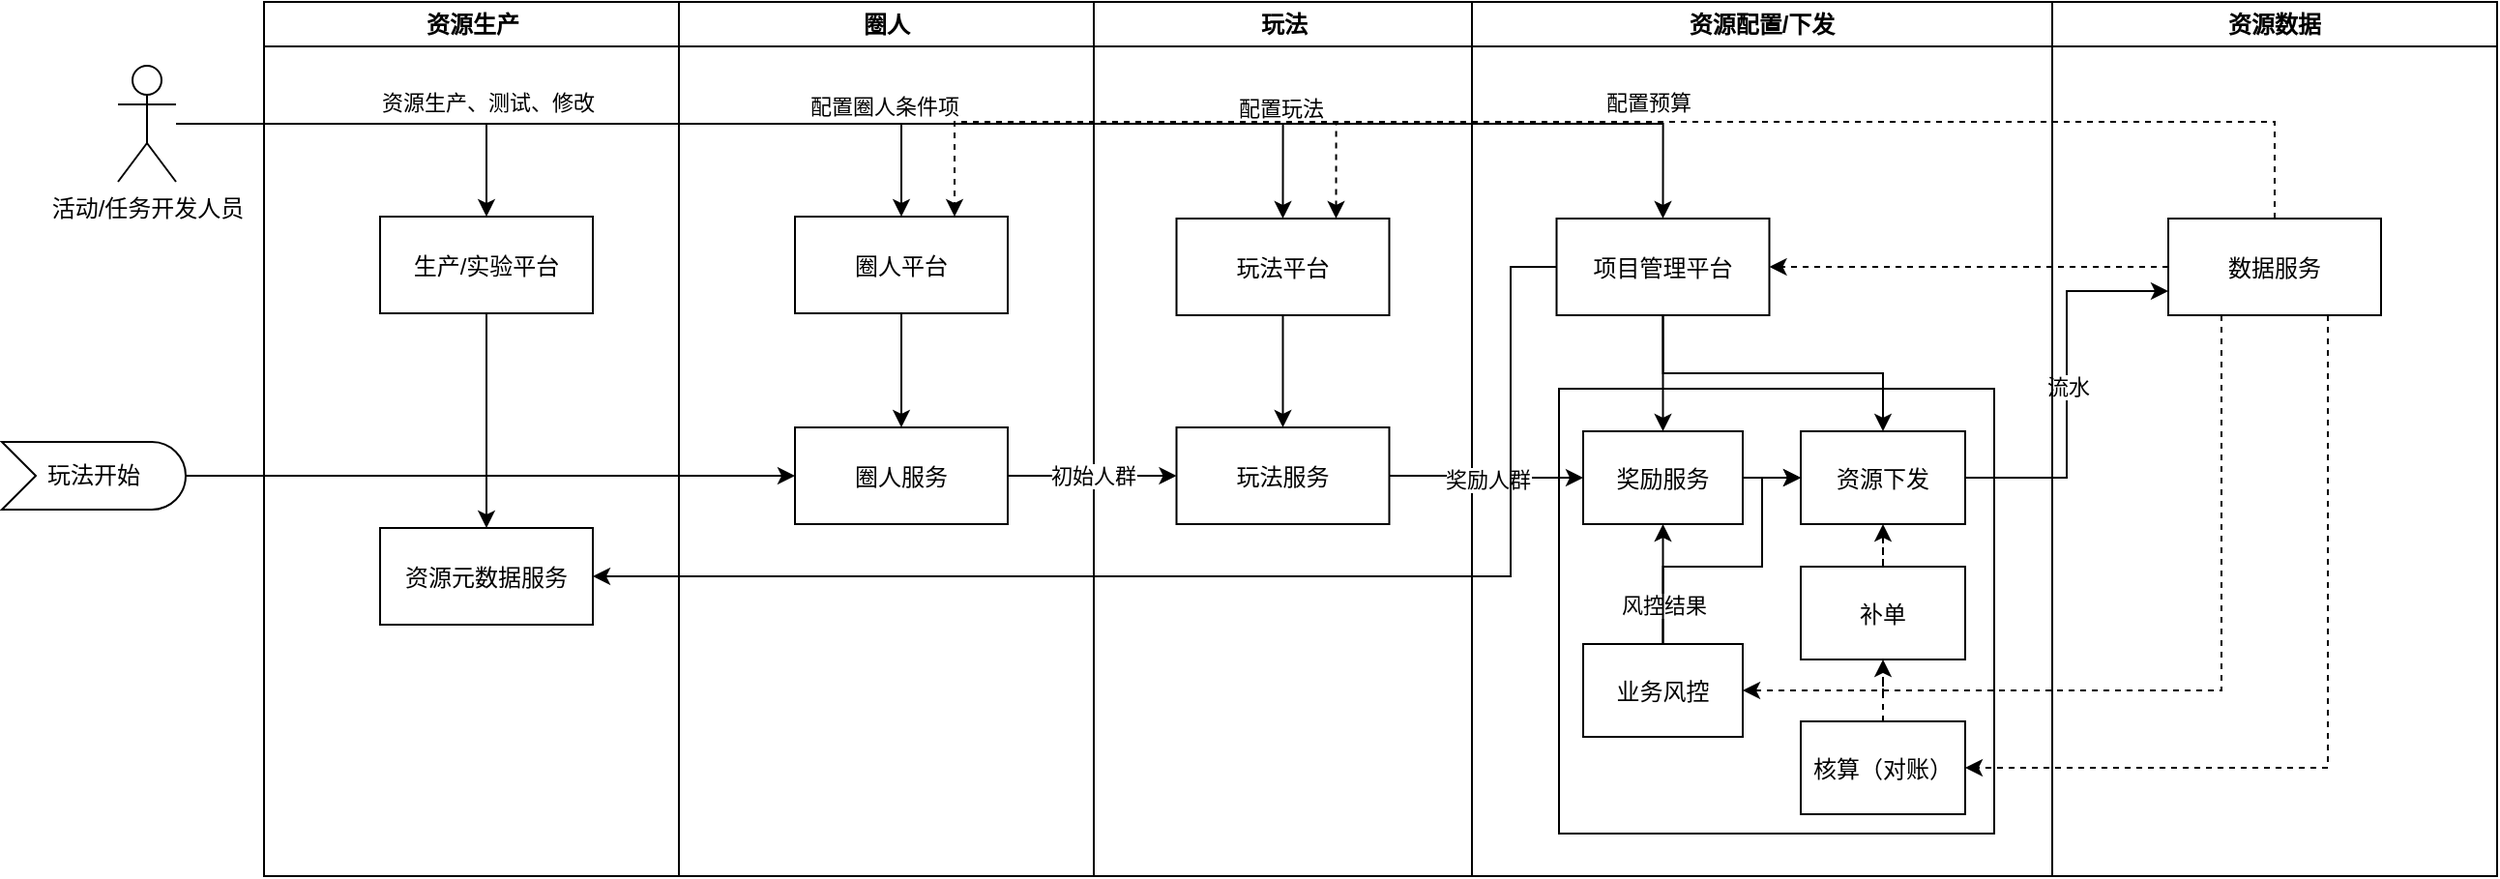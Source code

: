 <mxfile version="14.0.1" type="github">
  <diagram name="Page-1" id="e7e014a7-5840-1c2e-5031-d8a46d1fe8dd">
    <mxGraphModel dx="2115" dy="574" grid="1" gridSize="10" guides="1" tooltips="1" connect="1" arrows="1" fold="1" page="1" pageScale="1" pageWidth="1169" pageHeight="826" background="#ffffff" math="0" shadow="0">
      <root>
        <mxCell id="0" />
        <mxCell id="1" parent="0" />
        <mxCell id="2" value="圈人" style="swimlane;whiteSpace=wrap" parent="1" vertex="1">
          <mxGeometry x="170" y="128" width="214.5" height="452" as="geometry" />
        </mxCell>
        <mxCell id="Wkxa0QbtelDB-Q0z7keD-55" style="edgeStyle=orthogonalEdgeStyle;rounded=0;orthogonalLoop=1;jettySize=auto;html=1;entryX=0.5;entryY=0;entryDx=0;entryDy=0;" parent="2" source="7" target="8" edge="1">
          <mxGeometry relative="1" as="geometry" />
        </mxCell>
        <mxCell id="7" value="圈人平台" style="" parent="2" vertex="1">
          <mxGeometry x="60" y="111" width="110" height="50" as="geometry" />
        </mxCell>
        <mxCell id="8" value="圈人服务" style="" parent="2" vertex="1">
          <mxGeometry x="60" y="220" width="110" height="50" as="geometry" />
        </mxCell>
        <mxCell id="3" value="玩法" style="swimlane;whiteSpace=wrap" parent="1" vertex="1">
          <mxGeometry x="384.5" y="128" width="195.5" height="452" as="geometry" />
        </mxCell>
        <mxCell id="Wkxa0QbtelDB-Q0z7keD-56" style="edgeStyle=orthogonalEdgeStyle;rounded=0;orthogonalLoop=1;jettySize=auto;html=1;entryX=0.5;entryY=0;entryDx=0;entryDy=0;" parent="3" source="15" target="16" edge="1">
          <mxGeometry relative="1" as="geometry" />
        </mxCell>
        <mxCell id="15" value="玩法平台" style="" parent="3" vertex="1">
          <mxGeometry x="42.75" y="112" width="110" height="50" as="geometry" />
        </mxCell>
        <mxCell id="16" value="玩法服务" style="" parent="3" vertex="1">
          <mxGeometry x="42.75" y="220" width="110" height="50" as="geometry" />
        </mxCell>
        <mxCell id="4" value="资源配置/下发" style="swimlane;whiteSpace=wrap" parent="1" vertex="1">
          <mxGeometry x="580" y="128" width="300" height="452" as="geometry" />
        </mxCell>
        <mxCell id="Wkxa0QbtelDB-Q0z7keD-42" value="" style="" parent="4" vertex="1">
          <mxGeometry x="45" y="200" width="225" height="230" as="geometry" />
        </mxCell>
        <mxCell id="PMtyJJm1HSsquo6dEPXw-30" style="edgeStyle=orthogonalEdgeStyle;rounded=0;orthogonalLoop=1;jettySize=auto;html=1;entryX=0.5;entryY=0;entryDx=0;entryDy=0;" parent="4" source="Wkxa0QbtelDB-Q0z7keD-41" target="PMtyJJm1HSsquo6dEPXw-18" edge="1">
          <mxGeometry relative="1" as="geometry" />
        </mxCell>
        <mxCell id="Wkxa0QbtelDB-Q0z7keD-41" value="项目管理平台" style="" parent="4" vertex="1">
          <mxGeometry x="43.75" y="112" width="110" height="50" as="geometry" />
        </mxCell>
        <mxCell id="PMtyJJm1HSsquo6dEPXw-22" style="edgeStyle=orthogonalEdgeStyle;rounded=0;orthogonalLoop=1;jettySize=auto;html=1;entryX=0;entryY=0.5;entryDx=0;entryDy=0;" parent="4" source="PMtyJJm1HSsquo6dEPXw-18" target="PMtyJJm1HSsquo6dEPXw-19" edge="1">
          <mxGeometry relative="1" as="geometry" />
        </mxCell>
        <mxCell id="PMtyJJm1HSsquo6dEPXw-18" value="奖励服务" style="" parent="4" vertex="1">
          <mxGeometry x="57.5" y="222" width="82.5" height="48" as="geometry" />
        </mxCell>
        <mxCell id="PMtyJJm1HSsquo6dEPXw-19" value="资源下发" style="" parent="4" vertex="1">
          <mxGeometry x="170" y="222" width="85" height="48" as="geometry" />
        </mxCell>
        <mxCell id="PMtyJJm1HSsquo6dEPXw-28" style="edgeStyle=orthogonalEdgeStyle;rounded=0;orthogonalLoop=1;jettySize=auto;html=1;entryX=0.5;entryY=1;entryDx=0;entryDy=0;" parent="4" source="PMtyJJm1HSsquo6dEPXw-27" target="PMtyJJm1HSsquo6dEPXw-18" edge="1">
          <mxGeometry relative="1" as="geometry" />
        </mxCell>
        <mxCell id="PMtyJJm1HSsquo6dEPXw-32" value="风控结果" style="edgeLabel;html=1;align=center;verticalAlign=middle;resizable=0;points=[];" parent="PMtyJJm1HSsquo6dEPXw-28" vertex="1" connectable="0">
          <mxGeometry x="0.097" relative="1" as="geometry">
            <mxPoint x="-0.05" y="14" as="offset" />
          </mxGeometry>
        </mxCell>
        <mxCell id="PMtyJJm1HSsquo6dEPXw-39" style="edgeStyle=orthogonalEdgeStyle;rounded=0;orthogonalLoop=1;jettySize=auto;html=1;entryX=0;entryY=0.5;entryDx=0;entryDy=0;exitX=0.5;exitY=0;exitDx=0;exitDy=0;" parent="4" source="PMtyJJm1HSsquo6dEPXw-27" target="PMtyJJm1HSsquo6dEPXw-19" edge="1">
          <mxGeometry relative="1" as="geometry">
            <Array as="points">
              <mxPoint x="99" y="292" />
              <mxPoint x="150" y="292" />
              <mxPoint x="150" y="246" />
            </Array>
          </mxGeometry>
        </mxCell>
        <mxCell id="PMtyJJm1HSsquo6dEPXw-27" value="业务风控" style="" parent="4" vertex="1">
          <mxGeometry x="57.5" y="332" width="82.5" height="48" as="geometry" />
        </mxCell>
        <mxCell id="Wkxa0QbtelDB-Q0z7keD-57" style="edgeStyle=orthogonalEdgeStyle;rounded=0;orthogonalLoop=1;jettySize=auto;html=1;exitX=0.5;exitY=1;exitDx=0;exitDy=0;" parent="4" source="Wkxa0QbtelDB-Q0z7keD-41" target="PMtyJJm1HSsquo6dEPXw-19" edge="1">
          <mxGeometry relative="1" as="geometry" />
        </mxCell>
        <mxCell id="4Gk3DuUbeuE5WNtbuL6Z-49" style="edgeStyle=orthogonalEdgeStyle;rounded=0;orthogonalLoop=1;jettySize=auto;html=1;entryX=0.5;entryY=1;entryDx=0;entryDy=0;dashed=1;" parent="4" source="4Gk3DuUbeuE5WNtbuL6Z-47" target="PMtyJJm1HSsquo6dEPXw-19" edge="1">
          <mxGeometry relative="1" as="geometry" />
        </mxCell>
        <mxCell id="4Gk3DuUbeuE5WNtbuL6Z-47" value="补单" style="" parent="4" vertex="1">
          <mxGeometry x="170" y="292" width="85" height="48" as="geometry" />
        </mxCell>
        <mxCell id="4Gk3DuUbeuE5WNtbuL6Z-48" style="edgeStyle=orthogonalEdgeStyle;rounded=0;orthogonalLoop=1;jettySize=auto;html=1;entryX=0.5;entryY=1;entryDx=0;entryDy=0;dashed=1;" parent="4" source="4Gk3DuUbeuE5WNtbuL6Z-42" target="4Gk3DuUbeuE5WNtbuL6Z-47" edge="1">
          <mxGeometry relative="1" as="geometry" />
        </mxCell>
        <mxCell id="4Gk3DuUbeuE5WNtbuL6Z-42" value="核算（对账）" style="" parent="4" vertex="1">
          <mxGeometry x="170" y="372" width="85" height="48" as="geometry" />
        </mxCell>
        <mxCell id="Wkxa0QbtelDB-Q0z7keD-45" style="edgeStyle=orthogonalEdgeStyle;rounded=0;orthogonalLoop=1;jettySize=auto;html=1;entryX=0.5;entryY=0;entryDx=0;entryDy=0;" parent="1" source="Wkxa0QbtelDB-Q0z7keD-44" target="7" edge="1">
          <mxGeometry relative="1" as="geometry" />
        </mxCell>
        <mxCell id="Wkxa0QbtelDB-Q0z7keD-48" value="配置圈人条件项" style="edgeLabel;html=1;align=center;verticalAlign=middle;resizable=0;points=[];" parent="Wkxa0QbtelDB-Q0z7keD-45" vertex="1" connectable="0">
          <mxGeometry x="0.727" y="1" relative="1" as="geometry">
            <mxPoint y="-8" as="offset" />
          </mxGeometry>
        </mxCell>
        <mxCell id="XmUrZ2d7nXlU5lwVd_Uo-27" value="资源生产、测试、修改" style="edgeLabel;html=1;align=center;verticalAlign=middle;resizable=0;points=[];" vertex="1" connectable="0" parent="Wkxa0QbtelDB-Q0z7keD-45">
          <mxGeometry x="0.727" y="1" relative="1" as="geometry">
            <mxPoint x="-205" y="-10" as="offset" />
          </mxGeometry>
        </mxCell>
        <mxCell id="Wkxa0QbtelDB-Q0z7keD-46" style="edgeStyle=orthogonalEdgeStyle;rounded=0;orthogonalLoop=1;jettySize=auto;html=1;entryX=0.5;entryY=0;entryDx=0;entryDy=0;" parent="1" source="Wkxa0QbtelDB-Q0z7keD-44" target="15" edge="1">
          <mxGeometry relative="1" as="geometry" />
        </mxCell>
        <mxCell id="Wkxa0QbtelDB-Q0z7keD-49" value="配置玩法" style="edgeLabel;html=1;align=center;verticalAlign=middle;resizable=0;points=[];" parent="Wkxa0QbtelDB-Q0z7keD-46" vertex="1" connectable="0">
          <mxGeometry x="0.836" y="1" relative="1" as="geometry">
            <mxPoint y="-7" as="offset" />
          </mxGeometry>
        </mxCell>
        <mxCell id="XmUrZ2d7nXlU5lwVd_Uo-29" value="配置预算" style="edgeLabel;html=1;align=center;verticalAlign=middle;resizable=0;points=[];" vertex="1" connectable="0" parent="Wkxa0QbtelDB-Q0z7keD-46">
          <mxGeometry x="0.836" y="1" relative="1" as="geometry">
            <mxPoint x="190" y="-10" as="offset" />
          </mxGeometry>
        </mxCell>
        <mxCell id="XmUrZ2d7nXlU5lwVd_Uo-21" style="edgeStyle=orthogonalEdgeStyle;rounded=0;orthogonalLoop=1;jettySize=auto;html=1;entryX=0.5;entryY=0;entryDx=0;entryDy=0;" edge="1" parent="1" source="Wkxa0QbtelDB-Q0z7keD-44" target="XmUrZ2d7nXlU5lwVd_Uo-18">
          <mxGeometry relative="1" as="geometry" />
        </mxCell>
        <mxCell id="XmUrZ2d7nXlU5lwVd_Uo-23" style="edgeStyle=orthogonalEdgeStyle;rounded=0;orthogonalLoop=1;jettySize=auto;html=1;entryX=0.5;entryY=0;entryDx=0;entryDy=0;" edge="1" parent="1" source="Wkxa0QbtelDB-Q0z7keD-44" target="Wkxa0QbtelDB-Q0z7keD-41">
          <mxGeometry relative="1" as="geometry" />
        </mxCell>
        <mxCell id="Wkxa0QbtelDB-Q0z7keD-44" value="活动/任务开发人员" style="shape=umlActor;verticalLabelPosition=bottom;verticalAlign=top;html=1;outlineConnect=0;" parent="1" vertex="1">
          <mxGeometry x="-120" y="161" width="30" height="60" as="geometry" />
        </mxCell>
        <mxCell id="Wkxa0QbtelDB-Q0z7keD-58" value="初始人群" style="edgeStyle=orthogonalEdgeStyle;rounded=0;orthogonalLoop=1;jettySize=auto;html=1;entryX=0;entryY=0.5;entryDx=0;entryDy=0;" parent="1" source="8" target="16" edge="1">
          <mxGeometry relative="1" as="geometry" />
        </mxCell>
        <mxCell id="Wkxa0QbtelDB-Q0z7keD-59" style="edgeStyle=orthogonalEdgeStyle;rounded=0;orthogonalLoop=1;jettySize=auto;html=1;entryX=0;entryY=0.5;entryDx=0;entryDy=0;" parent="1" source="16" target="PMtyJJm1HSsquo6dEPXw-18" edge="1">
          <mxGeometry relative="1" as="geometry" />
        </mxCell>
        <mxCell id="Wkxa0QbtelDB-Q0z7keD-60" value="奖励人群" style="edgeLabel;html=1;align=center;verticalAlign=middle;resizable=0;points=[];" parent="Wkxa0QbtelDB-Q0z7keD-59" vertex="1" connectable="0">
          <mxGeometry x="0.02" y="-1" relative="1" as="geometry">
            <mxPoint as="offset" />
          </mxGeometry>
        </mxCell>
        <mxCell id="PMtyJJm1HSsquo6dEPXw-38" style="edgeStyle=orthogonalEdgeStyle;rounded=0;orthogonalLoop=1;jettySize=auto;html=1;entryX=0;entryY=0.5;entryDx=0;entryDy=0;" parent="1" source="PMtyJJm1HSsquo6dEPXw-37" target="8" edge="1">
          <mxGeometry relative="1" as="geometry" />
        </mxCell>
        <mxCell id="PMtyJJm1HSsquo6dEPXw-37" value="玩法开始" style="html=1;outlineConnect=0;whiteSpace=wrap;shape=mxgraph.archimate3.event;fillColor=#FFFFFF;" parent="1" vertex="1">
          <mxGeometry x="-180" y="355.5" width="95" height="35" as="geometry" />
        </mxCell>
        <mxCell id="4Gk3DuUbeuE5WNtbuL6Z-34" style="edgeStyle=orthogonalEdgeStyle;rounded=0;orthogonalLoop=1;jettySize=auto;html=1;entryX=0;entryY=0.75;entryDx=0;entryDy=0;" parent="1" source="PMtyJJm1HSsquo6dEPXw-19" target="4Gk3DuUbeuE5WNtbuL6Z-41" edge="1">
          <mxGeometry relative="1" as="geometry" />
        </mxCell>
        <mxCell id="4Gk3DuUbeuE5WNtbuL6Z-35" value="流水" style="edgeLabel;html=1;align=center;verticalAlign=middle;resizable=0;points=[];" parent="4Gk3DuUbeuE5WNtbuL6Z-34" vertex="1" connectable="0">
          <mxGeometry x="-0.005" y="1" relative="1" as="geometry">
            <mxPoint x="1" as="offset" />
          </mxGeometry>
        </mxCell>
        <mxCell id="4Gk3DuUbeuE5WNtbuL6Z-39" value="资源数据" style="swimlane;whiteSpace=wrap" parent="1" vertex="1">
          <mxGeometry x="880" y="128" width="230" height="452" as="geometry" />
        </mxCell>
        <mxCell id="4Gk3DuUbeuE5WNtbuL6Z-41" value="数据服务" style="" parent="4Gk3DuUbeuE5WNtbuL6Z-39" vertex="1">
          <mxGeometry x="60" y="112" width="110" height="50" as="geometry" />
        </mxCell>
        <mxCell id="4Gk3DuUbeuE5WNtbuL6Z-38" style="edgeStyle=orthogonalEdgeStyle;rounded=0;orthogonalLoop=1;jettySize=auto;html=1;entryX=1;entryY=0.5;entryDx=0;entryDy=0;exitX=0.25;exitY=1;exitDx=0;exitDy=0;dashed=1;" parent="1" source="4Gk3DuUbeuE5WNtbuL6Z-41" target="PMtyJJm1HSsquo6dEPXw-27" edge="1">
          <mxGeometry relative="1" as="geometry" />
        </mxCell>
        <mxCell id="4Gk3DuUbeuE5WNtbuL6Z-44" style="edgeStyle=orthogonalEdgeStyle;rounded=0;orthogonalLoop=1;jettySize=auto;html=1;entryX=1;entryY=0.5;entryDx=0;entryDy=0;dashed=1;" parent="1" source="4Gk3DuUbeuE5WNtbuL6Z-41" target="Wkxa0QbtelDB-Q0z7keD-41" edge="1">
          <mxGeometry relative="1" as="geometry" />
        </mxCell>
        <mxCell id="4Gk3DuUbeuE5WNtbuL6Z-45" style="edgeStyle=orthogonalEdgeStyle;rounded=0;orthogonalLoop=1;jettySize=auto;html=1;exitX=0.5;exitY=0;exitDx=0;exitDy=0;entryX=0.75;entryY=0;entryDx=0;entryDy=0;dashed=1;" parent="1" source="4Gk3DuUbeuE5WNtbuL6Z-41" target="7" edge="1">
          <mxGeometry relative="1" as="geometry">
            <Array as="points">
              <mxPoint x="995" y="190" />
              <mxPoint x="313" y="190" />
            </Array>
          </mxGeometry>
        </mxCell>
        <mxCell id="4Gk3DuUbeuE5WNtbuL6Z-46" style="edgeStyle=orthogonalEdgeStyle;rounded=0;orthogonalLoop=1;jettySize=auto;html=1;entryX=0.75;entryY=0;entryDx=0;entryDy=0;dashed=1;" parent="1" source="4Gk3DuUbeuE5WNtbuL6Z-41" target="15" edge="1">
          <mxGeometry relative="1" as="geometry">
            <Array as="points">
              <mxPoint x="995" y="190" />
              <mxPoint x="510" y="190" />
            </Array>
          </mxGeometry>
        </mxCell>
        <mxCell id="4Gk3DuUbeuE5WNtbuL6Z-43" style="edgeStyle=orthogonalEdgeStyle;rounded=0;orthogonalLoop=1;jettySize=auto;html=1;entryX=1;entryY=0.5;entryDx=0;entryDy=0;dashed=1;exitX=0.75;exitY=1;exitDx=0;exitDy=0;" parent="1" source="4Gk3DuUbeuE5WNtbuL6Z-41" target="4Gk3DuUbeuE5WNtbuL6Z-42" edge="1">
          <mxGeometry relative="1" as="geometry" />
        </mxCell>
        <mxCell id="XmUrZ2d7nXlU5lwVd_Uo-16" value="资源生产" style="swimlane;whiteSpace=wrap" vertex="1" parent="1">
          <mxGeometry x="-44.5" y="128" width="214.5" height="452" as="geometry" />
        </mxCell>
        <mxCell id="XmUrZ2d7nXlU5lwVd_Uo-17" style="edgeStyle=orthogonalEdgeStyle;rounded=0;orthogonalLoop=1;jettySize=auto;html=1;entryX=0.5;entryY=0;entryDx=0;entryDy=0;" edge="1" parent="XmUrZ2d7nXlU5lwVd_Uo-16" source="XmUrZ2d7nXlU5lwVd_Uo-18" target="XmUrZ2d7nXlU5lwVd_Uo-19">
          <mxGeometry relative="1" as="geometry" />
        </mxCell>
        <mxCell id="XmUrZ2d7nXlU5lwVd_Uo-18" value="生产/实验平台" style="" vertex="1" parent="XmUrZ2d7nXlU5lwVd_Uo-16">
          <mxGeometry x="60" y="111" width="110" height="50" as="geometry" />
        </mxCell>
        <mxCell id="XmUrZ2d7nXlU5lwVd_Uo-19" value="资源元数据服务" style="" vertex="1" parent="XmUrZ2d7nXlU5lwVd_Uo-16">
          <mxGeometry x="60" y="272" width="110" height="50" as="geometry" />
        </mxCell>
        <mxCell id="XmUrZ2d7nXlU5lwVd_Uo-24" style="edgeStyle=orthogonalEdgeStyle;rounded=0;orthogonalLoop=1;jettySize=auto;html=1;entryX=1;entryY=0.5;entryDx=0;entryDy=0;" edge="1" parent="1" source="Wkxa0QbtelDB-Q0z7keD-41" target="XmUrZ2d7nXlU5lwVd_Uo-19">
          <mxGeometry relative="1" as="geometry">
            <Array as="points">
              <mxPoint x="600" y="265" />
              <mxPoint x="600" y="425" />
            </Array>
          </mxGeometry>
        </mxCell>
      </root>
    </mxGraphModel>
  </diagram>
</mxfile>
